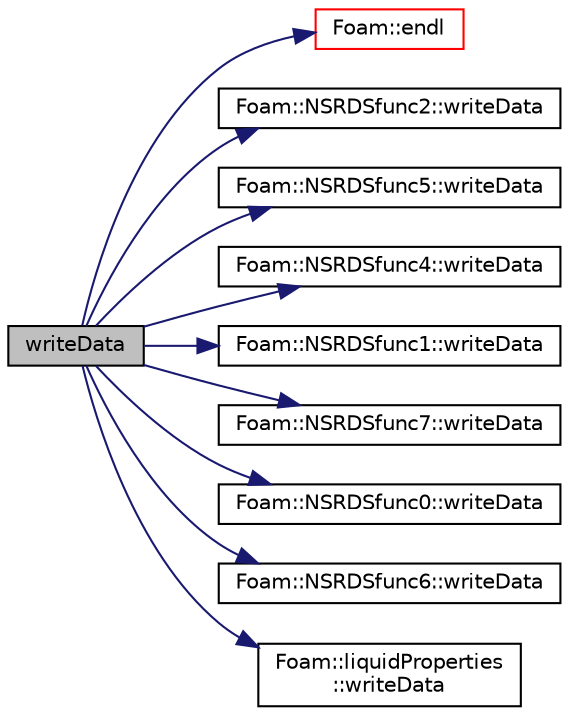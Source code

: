 digraph "writeData"
{
  bgcolor="transparent";
  edge [fontname="Helvetica",fontsize="10",labelfontname="Helvetica",labelfontsize="10"];
  node [fontname="Helvetica",fontsize="10",shape=record];
  rankdir="LR";
  Node155 [label="writeData",height=0.2,width=0.4,color="black", fillcolor="grey75", style="filled", fontcolor="black"];
  Node155 -> Node156 [color="midnightblue",fontsize="10",style="solid",fontname="Helvetica"];
  Node156 [label="Foam::endl",height=0.2,width=0.4,color="red",URL="$a21851.html#a2db8fe02a0d3909e9351bb4275b23ce4",tooltip="Add newline and flush stream. "];
  Node155 -> Node158 [color="midnightblue",fontsize="10",style="solid",fontname="Helvetica"];
  Node158 [label="Foam::NSRDSfunc2::writeData",height=0.2,width=0.4,color="black",URL="$a31781.html#a4a9a5e81ef203c89a365d47f0acc39b9",tooltip="Write the function coefficients. "];
  Node155 -> Node159 [color="midnightblue",fontsize="10",style="solid",fontname="Helvetica"];
  Node159 [label="Foam::NSRDSfunc5::writeData",height=0.2,width=0.4,color="black",URL="$a31793.html#a4a9a5e81ef203c89a365d47f0acc39b9",tooltip="Write the function coefficients. "];
  Node155 -> Node160 [color="midnightblue",fontsize="10",style="solid",fontname="Helvetica"];
  Node160 [label="Foam::NSRDSfunc4::writeData",height=0.2,width=0.4,color="black",URL="$a31789.html#a4a9a5e81ef203c89a365d47f0acc39b9",tooltip="Write the function coefficients. "];
  Node155 -> Node161 [color="midnightblue",fontsize="10",style="solid",fontname="Helvetica"];
  Node161 [label="Foam::NSRDSfunc1::writeData",height=0.2,width=0.4,color="black",URL="$a31773.html#a4a9a5e81ef203c89a365d47f0acc39b9",tooltip="Write the function coefficients. "];
  Node155 -> Node162 [color="midnightblue",fontsize="10",style="solid",fontname="Helvetica"];
  Node162 [label="Foam::NSRDSfunc7::writeData",height=0.2,width=0.4,color="black",URL="$a31801.html#a4a9a5e81ef203c89a365d47f0acc39b9",tooltip="Write the function coefficients. "];
  Node155 -> Node163 [color="midnightblue",fontsize="10",style="solid",fontname="Helvetica"];
  Node163 [label="Foam::NSRDSfunc0::writeData",height=0.2,width=0.4,color="black",URL="$a31769.html#a4a9a5e81ef203c89a365d47f0acc39b9",tooltip="Write the function coefficients. "];
  Node155 -> Node164 [color="midnightblue",fontsize="10",style="solid",fontname="Helvetica"];
  Node164 [label="Foam::NSRDSfunc6::writeData",height=0.2,width=0.4,color="black",URL="$a31797.html#a4a9a5e81ef203c89a365d47f0acc39b9",tooltip="Write the function coefficients. "];
  Node155 -> Node165 [color="midnightblue",fontsize="10",style="solid",fontname="Helvetica"];
  Node165 [label="Foam::liquidProperties\l::writeData",height=0.2,width=0.4,color="black",URL="$a31289.html#a4a9a5e81ef203c89a365d47f0acc39b9",tooltip="Write the function coefficients. "];
}
